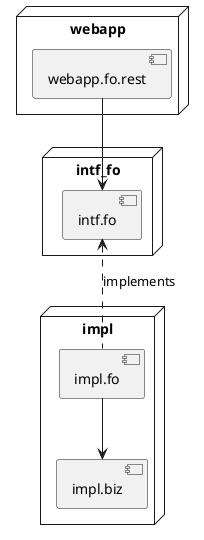 @startuml
node webapp{
	[webapp.fo.rest]	 
}


node intf_fo{
	[intf.fo]
}

 

node impl{
	[impl.fo]
	[impl.biz]
}
[impl.fo] -down-> [impl.biz]

[webapp.fo.rest] -down-> [intf.fo]
[impl.fo] .up.> [intf.fo] : implements

 
 
@enduml